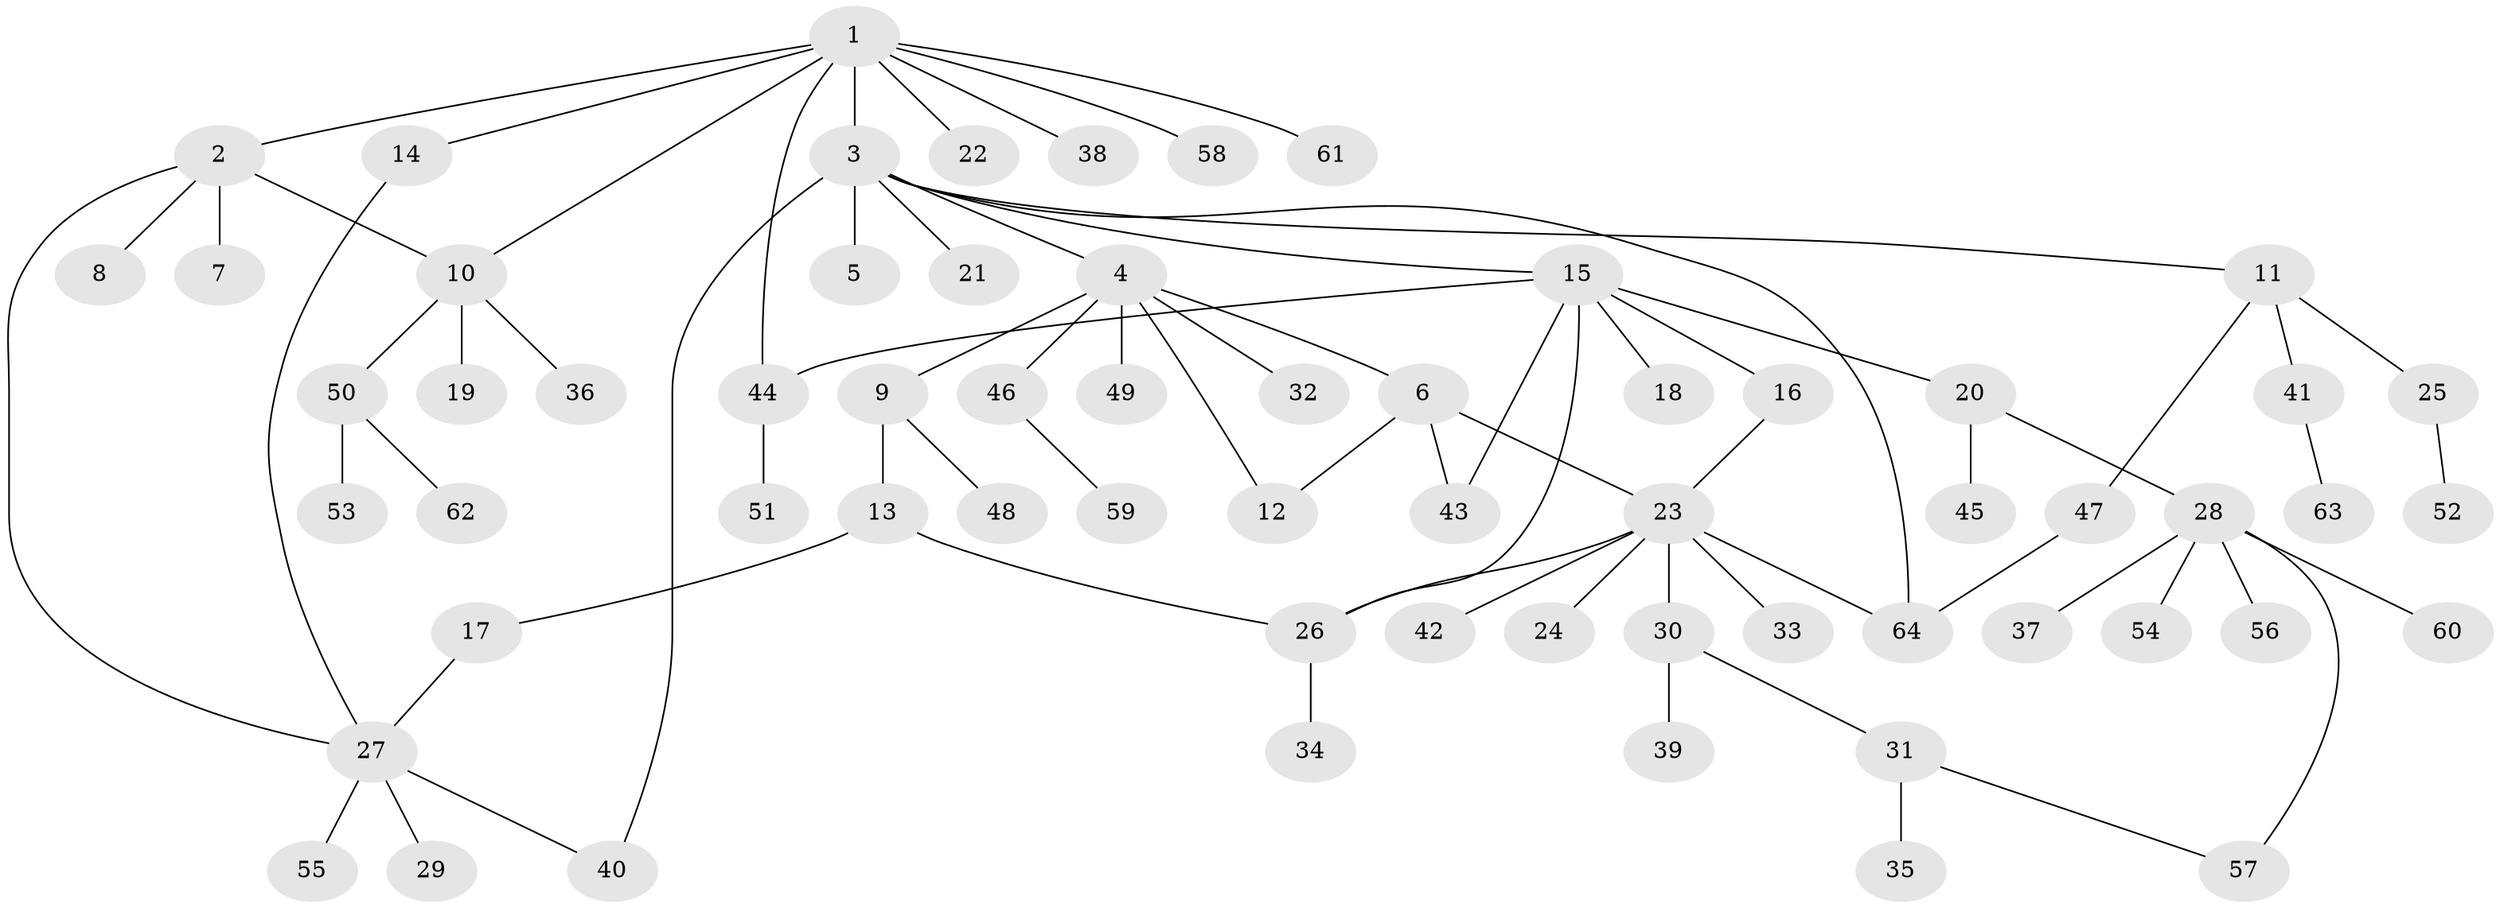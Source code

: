// Generated by graph-tools (version 1.1) at 2025/49/03/09/25 03:49:49]
// undirected, 64 vertices, 76 edges
graph export_dot {
graph [start="1"]
  node [color=gray90,style=filled];
  1;
  2;
  3;
  4;
  5;
  6;
  7;
  8;
  9;
  10;
  11;
  12;
  13;
  14;
  15;
  16;
  17;
  18;
  19;
  20;
  21;
  22;
  23;
  24;
  25;
  26;
  27;
  28;
  29;
  30;
  31;
  32;
  33;
  34;
  35;
  36;
  37;
  38;
  39;
  40;
  41;
  42;
  43;
  44;
  45;
  46;
  47;
  48;
  49;
  50;
  51;
  52;
  53;
  54;
  55;
  56;
  57;
  58;
  59;
  60;
  61;
  62;
  63;
  64;
  1 -- 2;
  1 -- 3;
  1 -- 10;
  1 -- 14;
  1 -- 22;
  1 -- 38;
  1 -- 44;
  1 -- 58;
  1 -- 61;
  2 -- 7;
  2 -- 8;
  2 -- 10;
  2 -- 27;
  3 -- 4;
  3 -- 5;
  3 -- 11;
  3 -- 15;
  3 -- 21;
  3 -- 40;
  3 -- 64;
  4 -- 6;
  4 -- 9;
  4 -- 12;
  4 -- 32;
  4 -- 46;
  4 -- 49;
  6 -- 12;
  6 -- 23;
  6 -- 43;
  9 -- 13;
  9 -- 48;
  10 -- 19;
  10 -- 36;
  10 -- 50;
  11 -- 25;
  11 -- 41;
  11 -- 47;
  13 -- 17;
  13 -- 26;
  14 -- 27;
  15 -- 16;
  15 -- 18;
  15 -- 20;
  15 -- 26;
  15 -- 43;
  15 -- 44;
  16 -- 23;
  17 -- 27;
  20 -- 28;
  20 -- 45;
  23 -- 24;
  23 -- 26;
  23 -- 30;
  23 -- 33;
  23 -- 42;
  23 -- 64;
  25 -- 52;
  26 -- 34;
  27 -- 29;
  27 -- 40;
  27 -- 55;
  28 -- 37;
  28 -- 54;
  28 -- 56;
  28 -- 57;
  28 -- 60;
  30 -- 31;
  30 -- 39;
  31 -- 35;
  31 -- 57;
  41 -- 63;
  44 -- 51;
  46 -- 59;
  47 -- 64;
  50 -- 53;
  50 -- 62;
}
